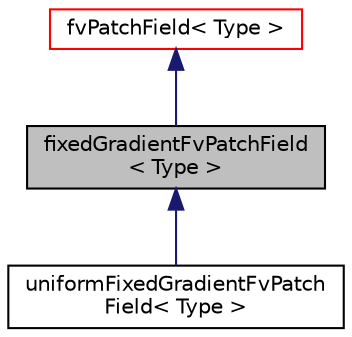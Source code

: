 digraph "fixedGradientFvPatchField&lt; Type &gt;"
{
  bgcolor="transparent";
  edge [fontname="Helvetica",fontsize="10",labelfontname="Helvetica",labelfontsize="10"];
  node [fontname="Helvetica",fontsize="10",shape=record];
  Node1 [label="fixedGradientFvPatchField\l\< Type \>",height=0.2,width=0.4,color="black", fillcolor="grey75", style="filled", fontcolor="black"];
  Node2 -> Node1 [dir="back",color="midnightblue",fontsize="10",style="solid",fontname="Helvetica"];
  Node2 [label="fvPatchField\< Type \>",height=0.2,width=0.4,color="red",URL="$a00903.html",tooltip="Abstract base class with a fat-interface to all derived classes covering all possible ways in which t..."];
  Node1 -> Node3 [dir="back",color="midnightblue",fontsize="10",style="solid",fontname="Helvetica"];
  Node3 [label="uniformFixedGradientFvPatch\lField\< Type \>",height=0.2,width=0.4,color="black",URL="$a02861.html",tooltip="This boundary condition provides a uniform fixed gradient condition. "];
}
